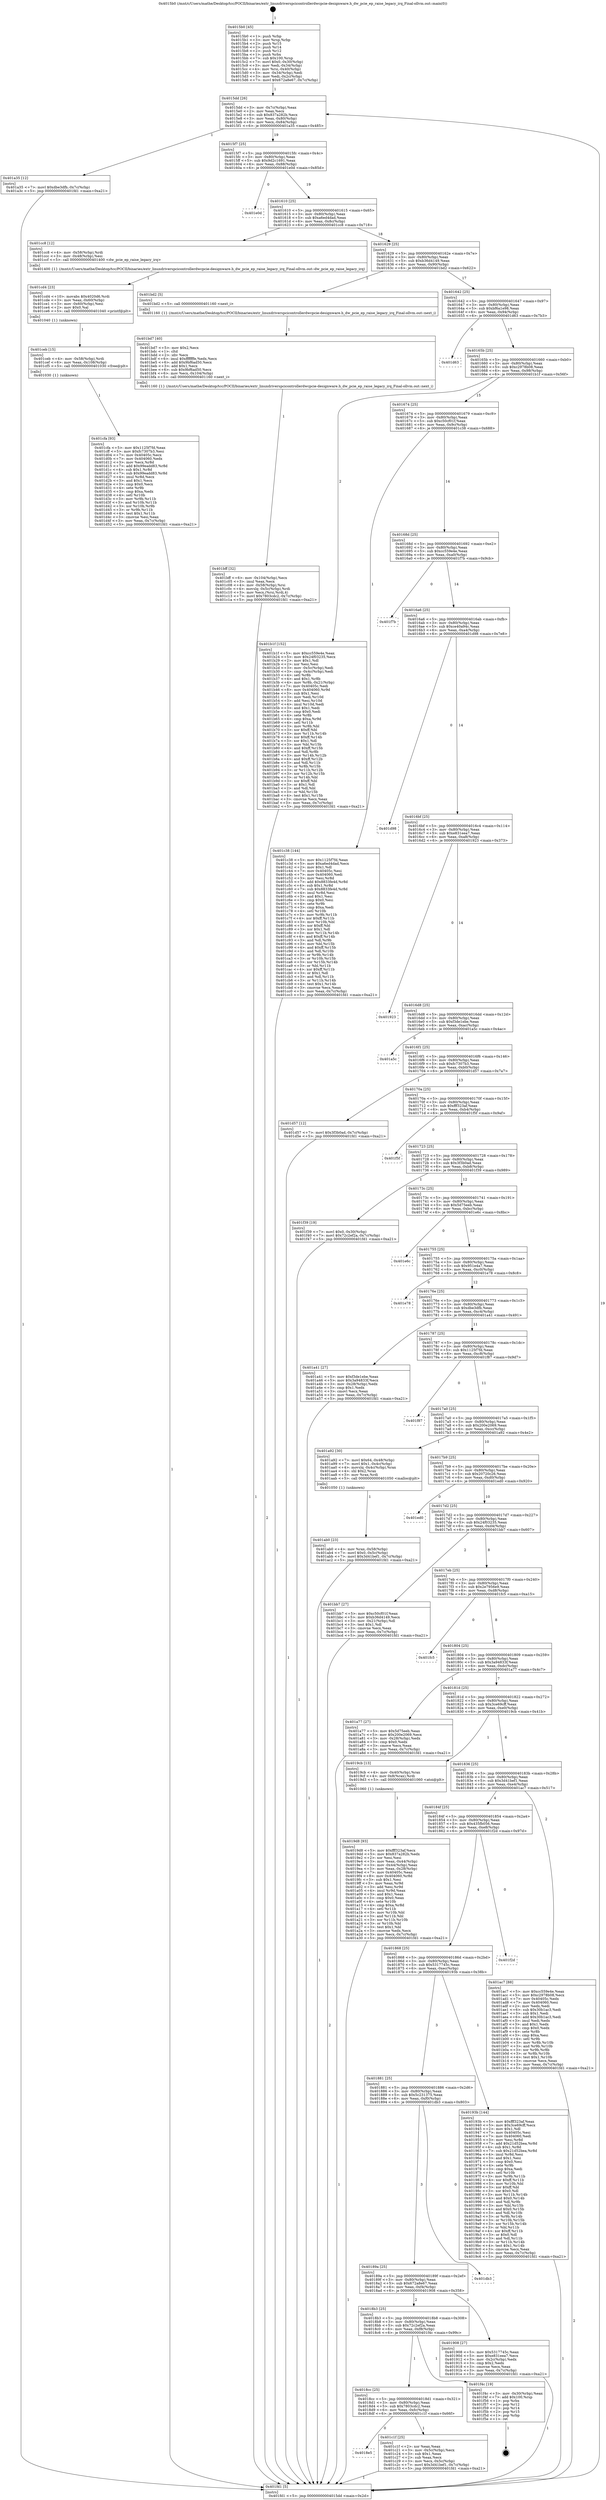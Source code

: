 digraph "0x4015b0" {
  label = "0x4015b0 (/mnt/c/Users/mathe/Desktop/tcc/POCII/binaries/extr_linuxdriverspcicontrollerdwcpcie-designware.h_dw_pcie_ep_raise_legacy_irq_Final-ollvm.out::main(0))"
  labelloc = "t"
  node[shape=record]

  Entry [label="",width=0.3,height=0.3,shape=circle,fillcolor=black,style=filled]
  "0x4015dd" [label="{
     0x4015dd [26]\l
     | [instrs]\l
     &nbsp;&nbsp;0x4015dd \<+3\>: mov -0x7c(%rbp),%eax\l
     &nbsp;&nbsp;0x4015e0 \<+2\>: mov %eax,%ecx\l
     &nbsp;&nbsp;0x4015e2 \<+6\>: sub $0x837a282b,%ecx\l
     &nbsp;&nbsp;0x4015e8 \<+3\>: mov %eax,-0x80(%rbp)\l
     &nbsp;&nbsp;0x4015eb \<+6\>: mov %ecx,-0x84(%rbp)\l
     &nbsp;&nbsp;0x4015f1 \<+6\>: je 0000000000401a35 \<main+0x485\>\l
  }"]
  "0x401a35" [label="{
     0x401a35 [12]\l
     | [instrs]\l
     &nbsp;&nbsp;0x401a35 \<+7\>: movl $0xdbe3dfb,-0x7c(%rbp)\l
     &nbsp;&nbsp;0x401a3c \<+5\>: jmp 0000000000401fd1 \<main+0xa21\>\l
  }"]
  "0x4015f7" [label="{
     0x4015f7 [25]\l
     | [instrs]\l
     &nbsp;&nbsp;0x4015f7 \<+5\>: jmp 00000000004015fc \<main+0x4c\>\l
     &nbsp;&nbsp;0x4015fc \<+3\>: mov -0x80(%rbp),%eax\l
     &nbsp;&nbsp;0x4015ff \<+5\>: sub $0x9d2c1691,%eax\l
     &nbsp;&nbsp;0x401604 \<+6\>: mov %eax,-0x88(%rbp)\l
     &nbsp;&nbsp;0x40160a \<+6\>: je 0000000000401e0d \<main+0x85d\>\l
  }"]
  Exit [label="",width=0.3,height=0.3,shape=circle,fillcolor=black,style=filled,peripheries=2]
  "0x401e0d" [label="{
     0x401e0d\l
  }", style=dashed]
  "0x401610" [label="{
     0x401610 [25]\l
     | [instrs]\l
     &nbsp;&nbsp;0x401610 \<+5\>: jmp 0000000000401615 \<main+0x65\>\l
     &nbsp;&nbsp;0x401615 \<+3\>: mov -0x80(%rbp),%eax\l
     &nbsp;&nbsp;0x401618 \<+5\>: sub $0xa6ed4dad,%eax\l
     &nbsp;&nbsp;0x40161d \<+6\>: mov %eax,-0x8c(%rbp)\l
     &nbsp;&nbsp;0x401623 \<+6\>: je 0000000000401cc8 \<main+0x718\>\l
  }"]
  "0x401cfa" [label="{
     0x401cfa [93]\l
     | [instrs]\l
     &nbsp;&nbsp;0x401cfa \<+5\>: mov $0x1125f7fd,%eax\l
     &nbsp;&nbsp;0x401cff \<+5\>: mov $0xfc7307b3,%esi\l
     &nbsp;&nbsp;0x401d04 \<+7\>: mov 0x40405c,%ecx\l
     &nbsp;&nbsp;0x401d0b \<+7\>: mov 0x404060,%edx\l
     &nbsp;&nbsp;0x401d12 \<+3\>: mov %ecx,%r8d\l
     &nbsp;&nbsp;0x401d15 \<+7\>: add $0x99eadd83,%r8d\l
     &nbsp;&nbsp;0x401d1c \<+4\>: sub $0x1,%r8d\l
     &nbsp;&nbsp;0x401d20 \<+7\>: sub $0x99eadd83,%r8d\l
     &nbsp;&nbsp;0x401d27 \<+4\>: imul %r8d,%ecx\l
     &nbsp;&nbsp;0x401d2b \<+3\>: and $0x1,%ecx\l
     &nbsp;&nbsp;0x401d2e \<+3\>: cmp $0x0,%ecx\l
     &nbsp;&nbsp;0x401d31 \<+4\>: sete %r9b\l
     &nbsp;&nbsp;0x401d35 \<+3\>: cmp $0xa,%edx\l
     &nbsp;&nbsp;0x401d38 \<+4\>: setl %r10b\l
     &nbsp;&nbsp;0x401d3c \<+3\>: mov %r9b,%r11b\l
     &nbsp;&nbsp;0x401d3f \<+3\>: and %r10b,%r11b\l
     &nbsp;&nbsp;0x401d42 \<+3\>: xor %r10b,%r9b\l
     &nbsp;&nbsp;0x401d45 \<+3\>: or %r9b,%r11b\l
     &nbsp;&nbsp;0x401d48 \<+4\>: test $0x1,%r11b\l
     &nbsp;&nbsp;0x401d4c \<+3\>: cmovne %esi,%eax\l
     &nbsp;&nbsp;0x401d4f \<+3\>: mov %eax,-0x7c(%rbp)\l
     &nbsp;&nbsp;0x401d52 \<+5\>: jmp 0000000000401fd1 \<main+0xa21\>\l
  }"]
  "0x401cc8" [label="{
     0x401cc8 [12]\l
     | [instrs]\l
     &nbsp;&nbsp;0x401cc8 \<+4\>: mov -0x58(%rbp),%rdi\l
     &nbsp;&nbsp;0x401ccc \<+3\>: mov -0x48(%rbp),%esi\l
     &nbsp;&nbsp;0x401ccf \<+5\>: call 0000000000401400 \<dw_pcie_ep_raise_legacy_irq\>\l
     | [calls]\l
     &nbsp;&nbsp;0x401400 \{1\} (/mnt/c/Users/mathe/Desktop/tcc/POCII/binaries/extr_linuxdriverspcicontrollerdwcpcie-designware.h_dw_pcie_ep_raise_legacy_irq_Final-ollvm.out::dw_pcie_ep_raise_legacy_irq)\l
  }"]
  "0x401629" [label="{
     0x401629 [25]\l
     | [instrs]\l
     &nbsp;&nbsp;0x401629 \<+5\>: jmp 000000000040162e \<main+0x7e\>\l
     &nbsp;&nbsp;0x40162e \<+3\>: mov -0x80(%rbp),%eax\l
     &nbsp;&nbsp;0x401631 \<+5\>: sub $0xb36d4149,%eax\l
     &nbsp;&nbsp;0x401636 \<+6\>: mov %eax,-0x90(%rbp)\l
     &nbsp;&nbsp;0x40163c \<+6\>: je 0000000000401bd2 \<main+0x622\>\l
  }"]
  "0x401ceb" [label="{
     0x401ceb [15]\l
     | [instrs]\l
     &nbsp;&nbsp;0x401ceb \<+4\>: mov -0x58(%rbp),%rdi\l
     &nbsp;&nbsp;0x401cef \<+6\>: mov %eax,-0x108(%rbp)\l
     &nbsp;&nbsp;0x401cf5 \<+5\>: call 0000000000401030 \<free@plt\>\l
     | [calls]\l
     &nbsp;&nbsp;0x401030 \{1\} (unknown)\l
  }"]
  "0x401bd2" [label="{
     0x401bd2 [5]\l
     | [instrs]\l
     &nbsp;&nbsp;0x401bd2 \<+5\>: call 0000000000401160 \<next_i\>\l
     | [calls]\l
     &nbsp;&nbsp;0x401160 \{1\} (/mnt/c/Users/mathe/Desktop/tcc/POCII/binaries/extr_linuxdriverspcicontrollerdwcpcie-designware.h_dw_pcie_ep_raise_legacy_irq_Final-ollvm.out::next_i)\l
  }"]
  "0x401642" [label="{
     0x401642 [25]\l
     | [instrs]\l
     &nbsp;&nbsp;0x401642 \<+5\>: jmp 0000000000401647 \<main+0x97\>\l
     &nbsp;&nbsp;0x401647 \<+3\>: mov -0x80(%rbp),%eax\l
     &nbsp;&nbsp;0x40164a \<+5\>: sub $0xbf6a1e98,%eax\l
     &nbsp;&nbsp;0x40164f \<+6\>: mov %eax,-0x94(%rbp)\l
     &nbsp;&nbsp;0x401655 \<+6\>: je 0000000000401d63 \<main+0x7b3\>\l
  }"]
  "0x401cd4" [label="{
     0x401cd4 [23]\l
     | [instrs]\l
     &nbsp;&nbsp;0x401cd4 \<+10\>: movabs $0x4020d6,%rdi\l
     &nbsp;&nbsp;0x401cde \<+3\>: mov %eax,-0x60(%rbp)\l
     &nbsp;&nbsp;0x401ce1 \<+3\>: mov -0x60(%rbp),%esi\l
     &nbsp;&nbsp;0x401ce4 \<+2\>: mov $0x0,%al\l
     &nbsp;&nbsp;0x401ce6 \<+5\>: call 0000000000401040 \<printf@plt\>\l
     | [calls]\l
     &nbsp;&nbsp;0x401040 \{1\} (unknown)\l
  }"]
  "0x401d63" [label="{
     0x401d63\l
  }", style=dashed]
  "0x40165b" [label="{
     0x40165b [25]\l
     | [instrs]\l
     &nbsp;&nbsp;0x40165b \<+5\>: jmp 0000000000401660 \<main+0xb0\>\l
     &nbsp;&nbsp;0x401660 \<+3\>: mov -0x80(%rbp),%eax\l
     &nbsp;&nbsp;0x401663 \<+5\>: sub $0xc2978b08,%eax\l
     &nbsp;&nbsp;0x401668 \<+6\>: mov %eax,-0x98(%rbp)\l
     &nbsp;&nbsp;0x40166e \<+6\>: je 0000000000401b1f \<main+0x56f\>\l
  }"]
  "0x4018e5" [label="{
     0x4018e5\l
  }", style=dashed]
  "0x401b1f" [label="{
     0x401b1f [152]\l
     | [instrs]\l
     &nbsp;&nbsp;0x401b1f \<+5\>: mov $0xcc559e4e,%eax\l
     &nbsp;&nbsp;0x401b24 \<+5\>: mov $0x24f03235,%ecx\l
     &nbsp;&nbsp;0x401b29 \<+2\>: mov $0x1,%dl\l
     &nbsp;&nbsp;0x401b2b \<+2\>: xor %esi,%esi\l
     &nbsp;&nbsp;0x401b2d \<+3\>: mov -0x5c(%rbp),%edi\l
     &nbsp;&nbsp;0x401b30 \<+3\>: cmp -0x4c(%rbp),%edi\l
     &nbsp;&nbsp;0x401b33 \<+4\>: setl %r8b\l
     &nbsp;&nbsp;0x401b37 \<+4\>: and $0x1,%r8b\l
     &nbsp;&nbsp;0x401b3b \<+4\>: mov %r8b,-0x21(%rbp)\l
     &nbsp;&nbsp;0x401b3f \<+7\>: mov 0x40405c,%edi\l
     &nbsp;&nbsp;0x401b46 \<+8\>: mov 0x404060,%r9d\l
     &nbsp;&nbsp;0x401b4e \<+3\>: sub $0x1,%esi\l
     &nbsp;&nbsp;0x401b51 \<+3\>: mov %edi,%r10d\l
     &nbsp;&nbsp;0x401b54 \<+3\>: add %esi,%r10d\l
     &nbsp;&nbsp;0x401b57 \<+4\>: imul %r10d,%edi\l
     &nbsp;&nbsp;0x401b5b \<+3\>: and $0x1,%edi\l
     &nbsp;&nbsp;0x401b5e \<+3\>: cmp $0x0,%edi\l
     &nbsp;&nbsp;0x401b61 \<+4\>: sete %r8b\l
     &nbsp;&nbsp;0x401b65 \<+4\>: cmp $0xa,%r9d\l
     &nbsp;&nbsp;0x401b69 \<+4\>: setl %r11b\l
     &nbsp;&nbsp;0x401b6d \<+3\>: mov %r8b,%bl\l
     &nbsp;&nbsp;0x401b70 \<+3\>: xor $0xff,%bl\l
     &nbsp;&nbsp;0x401b73 \<+3\>: mov %r11b,%r14b\l
     &nbsp;&nbsp;0x401b76 \<+4\>: xor $0xff,%r14b\l
     &nbsp;&nbsp;0x401b7a \<+3\>: xor $0x1,%dl\l
     &nbsp;&nbsp;0x401b7d \<+3\>: mov %bl,%r15b\l
     &nbsp;&nbsp;0x401b80 \<+4\>: and $0xff,%r15b\l
     &nbsp;&nbsp;0x401b84 \<+3\>: and %dl,%r8b\l
     &nbsp;&nbsp;0x401b87 \<+3\>: mov %r14b,%r12b\l
     &nbsp;&nbsp;0x401b8a \<+4\>: and $0xff,%r12b\l
     &nbsp;&nbsp;0x401b8e \<+3\>: and %dl,%r11b\l
     &nbsp;&nbsp;0x401b91 \<+3\>: or %r8b,%r15b\l
     &nbsp;&nbsp;0x401b94 \<+3\>: or %r11b,%r12b\l
     &nbsp;&nbsp;0x401b97 \<+3\>: xor %r12b,%r15b\l
     &nbsp;&nbsp;0x401b9a \<+3\>: or %r14b,%bl\l
     &nbsp;&nbsp;0x401b9d \<+3\>: xor $0xff,%bl\l
     &nbsp;&nbsp;0x401ba0 \<+3\>: or $0x1,%dl\l
     &nbsp;&nbsp;0x401ba3 \<+2\>: and %dl,%bl\l
     &nbsp;&nbsp;0x401ba5 \<+3\>: or %bl,%r15b\l
     &nbsp;&nbsp;0x401ba8 \<+4\>: test $0x1,%r15b\l
     &nbsp;&nbsp;0x401bac \<+3\>: cmovne %ecx,%eax\l
     &nbsp;&nbsp;0x401baf \<+3\>: mov %eax,-0x7c(%rbp)\l
     &nbsp;&nbsp;0x401bb2 \<+5\>: jmp 0000000000401fd1 \<main+0xa21\>\l
  }"]
  "0x401674" [label="{
     0x401674 [25]\l
     | [instrs]\l
     &nbsp;&nbsp;0x401674 \<+5\>: jmp 0000000000401679 \<main+0xc9\>\l
     &nbsp;&nbsp;0x401679 \<+3\>: mov -0x80(%rbp),%eax\l
     &nbsp;&nbsp;0x40167c \<+5\>: sub $0xc50cf01f,%eax\l
     &nbsp;&nbsp;0x401681 \<+6\>: mov %eax,-0x9c(%rbp)\l
     &nbsp;&nbsp;0x401687 \<+6\>: je 0000000000401c38 \<main+0x688\>\l
  }"]
  "0x401c1f" [label="{
     0x401c1f [25]\l
     | [instrs]\l
     &nbsp;&nbsp;0x401c1f \<+2\>: xor %eax,%eax\l
     &nbsp;&nbsp;0x401c21 \<+3\>: mov -0x5c(%rbp),%ecx\l
     &nbsp;&nbsp;0x401c24 \<+3\>: sub $0x1,%eax\l
     &nbsp;&nbsp;0x401c27 \<+2\>: sub %eax,%ecx\l
     &nbsp;&nbsp;0x401c29 \<+3\>: mov %ecx,-0x5c(%rbp)\l
     &nbsp;&nbsp;0x401c2c \<+7\>: movl $0x3d41bef1,-0x7c(%rbp)\l
     &nbsp;&nbsp;0x401c33 \<+5\>: jmp 0000000000401fd1 \<main+0xa21\>\l
  }"]
  "0x401c38" [label="{
     0x401c38 [144]\l
     | [instrs]\l
     &nbsp;&nbsp;0x401c38 \<+5\>: mov $0x1125f7fd,%eax\l
     &nbsp;&nbsp;0x401c3d \<+5\>: mov $0xa6ed4dad,%ecx\l
     &nbsp;&nbsp;0x401c42 \<+2\>: mov $0x1,%dl\l
     &nbsp;&nbsp;0x401c44 \<+7\>: mov 0x40405c,%esi\l
     &nbsp;&nbsp;0x401c4b \<+7\>: mov 0x404060,%edi\l
     &nbsp;&nbsp;0x401c52 \<+3\>: mov %esi,%r8d\l
     &nbsp;&nbsp;0x401c55 \<+7\>: add $0x8833fe4d,%r8d\l
     &nbsp;&nbsp;0x401c5c \<+4\>: sub $0x1,%r8d\l
     &nbsp;&nbsp;0x401c60 \<+7\>: sub $0x8833fe4d,%r8d\l
     &nbsp;&nbsp;0x401c67 \<+4\>: imul %r8d,%esi\l
     &nbsp;&nbsp;0x401c6b \<+3\>: and $0x1,%esi\l
     &nbsp;&nbsp;0x401c6e \<+3\>: cmp $0x0,%esi\l
     &nbsp;&nbsp;0x401c71 \<+4\>: sete %r9b\l
     &nbsp;&nbsp;0x401c75 \<+3\>: cmp $0xa,%edi\l
     &nbsp;&nbsp;0x401c78 \<+4\>: setl %r10b\l
     &nbsp;&nbsp;0x401c7c \<+3\>: mov %r9b,%r11b\l
     &nbsp;&nbsp;0x401c7f \<+4\>: xor $0xff,%r11b\l
     &nbsp;&nbsp;0x401c83 \<+3\>: mov %r10b,%bl\l
     &nbsp;&nbsp;0x401c86 \<+3\>: xor $0xff,%bl\l
     &nbsp;&nbsp;0x401c89 \<+3\>: xor $0x1,%dl\l
     &nbsp;&nbsp;0x401c8c \<+3\>: mov %r11b,%r14b\l
     &nbsp;&nbsp;0x401c8f \<+4\>: and $0xff,%r14b\l
     &nbsp;&nbsp;0x401c93 \<+3\>: and %dl,%r9b\l
     &nbsp;&nbsp;0x401c96 \<+3\>: mov %bl,%r15b\l
     &nbsp;&nbsp;0x401c99 \<+4\>: and $0xff,%r15b\l
     &nbsp;&nbsp;0x401c9d \<+3\>: and %dl,%r10b\l
     &nbsp;&nbsp;0x401ca0 \<+3\>: or %r9b,%r14b\l
     &nbsp;&nbsp;0x401ca3 \<+3\>: or %r10b,%r15b\l
     &nbsp;&nbsp;0x401ca6 \<+3\>: xor %r15b,%r14b\l
     &nbsp;&nbsp;0x401ca9 \<+3\>: or %bl,%r11b\l
     &nbsp;&nbsp;0x401cac \<+4\>: xor $0xff,%r11b\l
     &nbsp;&nbsp;0x401cb0 \<+3\>: or $0x1,%dl\l
     &nbsp;&nbsp;0x401cb3 \<+3\>: and %dl,%r11b\l
     &nbsp;&nbsp;0x401cb6 \<+3\>: or %r11b,%r14b\l
     &nbsp;&nbsp;0x401cb9 \<+4\>: test $0x1,%r14b\l
     &nbsp;&nbsp;0x401cbd \<+3\>: cmovne %ecx,%eax\l
     &nbsp;&nbsp;0x401cc0 \<+3\>: mov %eax,-0x7c(%rbp)\l
     &nbsp;&nbsp;0x401cc3 \<+5\>: jmp 0000000000401fd1 \<main+0xa21\>\l
  }"]
  "0x40168d" [label="{
     0x40168d [25]\l
     | [instrs]\l
     &nbsp;&nbsp;0x40168d \<+5\>: jmp 0000000000401692 \<main+0xe2\>\l
     &nbsp;&nbsp;0x401692 \<+3\>: mov -0x80(%rbp),%eax\l
     &nbsp;&nbsp;0x401695 \<+5\>: sub $0xcc559e4e,%eax\l
     &nbsp;&nbsp;0x40169a \<+6\>: mov %eax,-0xa0(%rbp)\l
     &nbsp;&nbsp;0x4016a0 \<+6\>: je 0000000000401f7b \<main+0x9cb\>\l
  }"]
  "0x4018cc" [label="{
     0x4018cc [25]\l
     | [instrs]\l
     &nbsp;&nbsp;0x4018cc \<+5\>: jmp 00000000004018d1 \<main+0x321\>\l
     &nbsp;&nbsp;0x4018d1 \<+3\>: mov -0x80(%rbp),%eax\l
     &nbsp;&nbsp;0x4018d4 \<+5\>: sub $0x7803cdc2,%eax\l
     &nbsp;&nbsp;0x4018d9 \<+6\>: mov %eax,-0xfc(%rbp)\l
     &nbsp;&nbsp;0x4018df \<+6\>: je 0000000000401c1f \<main+0x66f\>\l
  }"]
  "0x401f7b" [label="{
     0x401f7b\l
  }", style=dashed]
  "0x4016a6" [label="{
     0x4016a6 [25]\l
     | [instrs]\l
     &nbsp;&nbsp;0x4016a6 \<+5\>: jmp 00000000004016ab \<main+0xfb\>\l
     &nbsp;&nbsp;0x4016ab \<+3\>: mov -0x80(%rbp),%eax\l
     &nbsp;&nbsp;0x4016ae \<+5\>: sub $0xce40a94c,%eax\l
     &nbsp;&nbsp;0x4016b3 \<+6\>: mov %eax,-0xa4(%rbp)\l
     &nbsp;&nbsp;0x4016b9 \<+6\>: je 0000000000401d98 \<main+0x7e8\>\l
  }"]
  "0x401f4c" [label="{
     0x401f4c [19]\l
     | [instrs]\l
     &nbsp;&nbsp;0x401f4c \<+3\>: mov -0x30(%rbp),%eax\l
     &nbsp;&nbsp;0x401f4f \<+7\>: add $0x100,%rsp\l
     &nbsp;&nbsp;0x401f56 \<+1\>: pop %rbx\l
     &nbsp;&nbsp;0x401f57 \<+2\>: pop %r12\l
     &nbsp;&nbsp;0x401f59 \<+2\>: pop %r14\l
     &nbsp;&nbsp;0x401f5b \<+2\>: pop %r15\l
     &nbsp;&nbsp;0x401f5d \<+1\>: pop %rbp\l
     &nbsp;&nbsp;0x401f5e \<+1\>: ret\l
  }"]
  "0x401d98" [label="{
     0x401d98\l
  }", style=dashed]
  "0x4016bf" [label="{
     0x4016bf [25]\l
     | [instrs]\l
     &nbsp;&nbsp;0x4016bf \<+5\>: jmp 00000000004016c4 \<main+0x114\>\l
     &nbsp;&nbsp;0x4016c4 \<+3\>: mov -0x80(%rbp),%eax\l
     &nbsp;&nbsp;0x4016c7 \<+5\>: sub $0xe831eea7,%eax\l
     &nbsp;&nbsp;0x4016cc \<+6\>: mov %eax,-0xa8(%rbp)\l
     &nbsp;&nbsp;0x4016d2 \<+6\>: je 0000000000401923 \<main+0x373\>\l
  }"]
  "0x401bff" [label="{
     0x401bff [32]\l
     | [instrs]\l
     &nbsp;&nbsp;0x401bff \<+6\>: mov -0x104(%rbp),%ecx\l
     &nbsp;&nbsp;0x401c05 \<+3\>: imul %eax,%ecx\l
     &nbsp;&nbsp;0x401c08 \<+4\>: mov -0x58(%rbp),%rsi\l
     &nbsp;&nbsp;0x401c0c \<+4\>: movslq -0x5c(%rbp),%rdi\l
     &nbsp;&nbsp;0x401c10 \<+3\>: mov %ecx,(%rsi,%rdi,4)\l
     &nbsp;&nbsp;0x401c13 \<+7\>: movl $0x7803cdc2,-0x7c(%rbp)\l
     &nbsp;&nbsp;0x401c1a \<+5\>: jmp 0000000000401fd1 \<main+0xa21\>\l
  }"]
  "0x401923" [label="{
     0x401923\l
  }", style=dashed]
  "0x4016d8" [label="{
     0x4016d8 [25]\l
     | [instrs]\l
     &nbsp;&nbsp;0x4016d8 \<+5\>: jmp 00000000004016dd \<main+0x12d\>\l
     &nbsp;&nbsp;0x4016dd \<+3\>: mov -0x80(%rbp),%eax\l
     &nbsp;&nbsp;0x4016e0 \<+5\>: sub $0xf3de1ebe,%eax\l
     &nbsp;&nbsp;0x4016e5 \<+6\>: mov %eax,-0xac(%rbp)\l
     &nbsp;&nbsp;0x4016eb \<+6\>: je 0000000000401a5c \<main+0x4ac\>\l
  }"]
  "0x401bd7" [label="{
     0x401bd7 [40]\l
     | [instrs]\l
     &nbsp;&nbsp;0x401bd7 \<+5\>: mov $0x2,%ecx\l
     &nbsp;&nbsp;0x401bdc \<+1\>: cltd\l
     &nbsp;&nbsp;0x401bdd \<+2\>: idiv %ecx\l
     &nbsp;&nbsp;0x401bdf \<+6\>: imul $0xfffffffe,%edx,%ecx\l
     &nbsp;&nbsp;0x401be5 \<+6\>: add $0x9bf6ad50,%ecx\l
     &nbsp;&nbsp;0x401beb \<+3\>: add $0x1,%ecx\l
     &nbsp;&nbsp;0x401bee \<+6\>: sub $0x9bf6ad50,%ecx\l
     &nbsp;&nbsp;0x401bf4 \<+6\>: mov %ecx,-0x104(%rbp)\l
     &nbsp;&nbsp;0x401bfa \<+5\>: call 0000000000401160 \<next_i\>\l
     | [calls]\l
     &nbsp;&nbsp;0x401160 \{1\} (/mnt/c/Users/mathe/Desktop/tcc/POCII/binaries/extr_linuxdriverspcicontrollerdwcpcie-designware.h_dw_pcie_ep_raise_legacy_irq_Final-ollvm.out::next_i)\l
  }"]
  "0x401a5c" [label="{
     0x401a5c\l
  }", style=dashed]
  "0x4016f1" [label="{
     0x4016f1 [25]\l
     | [instrs]\l
     &nbsp;&nbsp;0x4016f1 \<+5\>: jmp 00000000004016f6 \<main+0x146\>\l
     &nbsp;&nbsp;0x4016f6 \<+3\>: mov -0x80(%rbp),%eax\l
     &nbsp;&nbsp;0x4016f9 \<+5\>: sub $0xfc7307b3,%eax\l
     &nbsp;&nbsp;0x4016fe \<+6\>: mov %eax,-0xb0(%rbp)\l
     &nbsp;&nbsp;0x401704 \<+6\>: je 0000000000401d57 \<main+0x7a7\>\l
  }"]
  "0x401ab0" [label="{
     0x401ab0 [23]\l
     | [instrs]\l
     &nbsp;&nbsp;0x401ab0 \<+4\>: mov %rax,-0x58(%rbp)\l
     &nbsp;&nbsp;0x401ab4 \<+7\>: movl $0x0,-0x5c(%rbp)\l
     &nbsp;&nbsp;0x401abb \<+7\>: movl $0x3d41bef1,-0x7c(%rbp)\l
     &nbsp;&nbsp;0x401ac2 \<+5\>: jmp 0000000000401fd1 \<main+0xa21\>\l
  }"]
  "0x401d57" [label="{
     0x401d57 [12]\l
     | [instrs]\l
     &nbsp;&nbsp;0x401d57 \<+7\>: movl $0x3f3b0ad,-0x7c(%rbp)\l
     &nbsp;&nbsp;0x401d5e \<+5\>: jmp 0000000000401fd1 \<main+0xa21\>\l
  }"]
  "0x40170a" [label="{
     0x40170a [25]\l
     | [instrs]\l
     &nbsp;&nbsp;0x40170a \<+5\>: jmp 000000000040170f \<main+0x15f\>\l
     &nbsp;&nbsp;0x40170f \<+3\>: mov -0x80(%rbp),%eax\l
     &nbsp;&nbsp;0x401712 \<+5\>: sub $0xfff323af,%eax\l
     &nbsp;&nbsp;0x401717 \<+6\>: mov %eax,-0xb4(%rbp)\l
     &nbsp;&nbsp;0x40171d \<+6\>: je 0000000000401f5f \<main+0x9af\>\l
  }"]
  "0x4019d8" [label="{
     0x4019d8 [93]\l
     | [instrs]\l
     &nbsp;&nbsp;0x4019d8 \<+5\>: mov $0xfff323af,%ecx\l
     &nbsp;&nbsp;0x4019dd \<+5\>: mov $0x837a282b,%edx\l
     &nbsp;&nbsp;0x4019e2 \<+2\>: xor %esi,%esi\l
     &nbsp;&nbsp;0x4019e4 \<+3\>: mov %eax,-0x44(%rbp)\l
     &nbsp;&nbsp;0x4019e7 \<+3\>: mov -0x44(%rbp),%eax\l
     &nbsp;&nbsp;0x4019ea \<+3\>: mov %eax,-0x28(%rbp)\l
     &nbsp;&nbsp;0x4019ed \<+7\>: mov 0x40405c,%eax\l
     &nbsp;&nbsp;0x4019f4 \<+8\>: mov 0x404060,%r8d\l
     &nbsp;&nbsp;0x4019fc \<+3\>: sub $0x1,%esi\l
     &nbsp;&nbsp;0x4019ff \<+3\>: mov %eax,%r9d\l
     &nbsp;&nbsp;0x401a02 \<+3\>: add %esi,%r9d\l
     &nbsp;&nbsp;0x401a05 \<+4\>: imul %r9d,%eax\l
     &nbsp;&nbsp;0x401a09 \<+3\>: and $0x1,%eax\l
     &nbsp;&nbsp;0x401a0c \<+3\>: cmp $0x0,%eax\l
     &nbsp;&nbsp;0x401a0f \<+4\>: sete %r10b\l
     &nbsp;&nbsp;0x401a13 \<+4\>: cmp $0xa,%r8d\l
     &nbsp;&nbsp;0x401a17 \<+4\>: setl %r11b\l
     &nbsp;&nbsp;0x401a1b \<+3\>: mov %r10b,%bl\l
     &nbsp;&nbsp;0x401a1e \<+3\>: and %r11b,%bl\l
     &nbsp;&nbsp;0x401a21 \<+3\>: xor %r11b,%r10b\l
     &nbsp;&nbsp;0x401a24 \<+3\>: or %r10b,%bl\l
     &nbsp;&nbsp;0x401a27 \<+3\>: test $0x1,%bl\l
     &nbsp;&nbsp;0x401a2a \<+3\>: cmovne %edx,%ecx\l
     &nbsp;&nbsp;0x401a2d \<+3\>: mov %ecx,-0x7c(%rbp)\l
     &nbsp;&nbsp;0x401a30 \<+5\>: jmp 0000000000401fd1 \<main+0xa21\>\l
  }"]
  "0x401f5f" [label="{
     0x401f5f\l
  }", style=dashed]
  "0x401723" [label="{
     0x401723 [25]\l
     | [instrs]\l
     &nbsp;&nbsp;0x401723 \<+5\>: jmp 0000000000401728 \<main+0x178\>\l
     &nbsp;&nbsp;0x401728 \<+3\>: mov -0x80(%rbp),%eax\l
     &nbsp;&nbsp;0x40172b \<+5\>: sub $0x3f3b0ad,%eax\l
     &nbsp;&nbsp;0x401730 \<+6\>: mov %eax,-0xb8(%rbp)\l
     &nbsp;&nbsp;0x401736 \<+6\>: je 0000000000401f39 \<main+0x989\>\l
  }"]
  "0x4015b0" [label="{
     0x4015b0 [45]\l
     | [instrs]\l
     &nbsp;&nbsp;0x4015b0 \<+1\>: push %rbp\l
     &nbsp;&nbsp;0x4015b1 \<+3\>: mov %rsp,%rbp\l
     &nbsp;&nbsp;0x4015b4 \<+2\>: push %r15\l
     &nbsp;&nbsp;0x4015b6 \<+2\>: push %r14\l
     &nbsp;&nbsp;0x4015b8 \<+2\>: push %r12\l
     &nbsp;&nbsp;0x4015ba \<+1\>: push %rbx\l
     &nbsp;&nbsp;0x4015bb \<+7\>: sub $0x100,%rsp\l
     &nbsp;&nbsp;0x4015c2 \<+7\>: movl $0x0,-0x30(%rbp)\l
     &nbsp;&nbsp;0x4015c9 \<+3\>: mov %edi,-0x34(%rbp)\l
     &nbsp;&nbsp;0x4015cc \<+4\>: mov %rsi,-0x40(%rbp)\l
     &nbsp;&nbsp;0x4015d0 \<+3\>: mov -0x34(%rbp),%edi\l
     &nbsp;&nbsp;0x4015d3 \<+3\>: mov %edi,-0x2c(%rbp)\l
     &nbsp;&nbsp;0x4015d6 \<+7\>: movl $0x672a8e67,-0x7c(%rbp)\l
  }"]
  "0x401f39" [label="{
     0x401f39 [19]\l
     | [instrs]\l
     &nbsp;&nbsp;0x401f39 \<+7\>: movl $0x0,-0x30(%rbp)\l
     &nbsp;&nbsp;0x401f40 \<+7\>: movl $0x72c2ef2a,-0x7c(%rbp)\l
     &nbsp;&nbsp;0x401f47 \<+5\>: jmp 0000000000401fd1 \<main+0xa21\>\l
  }"]
  "0x40173c" [label="{
     0x40173c [25]\l
     | [instrs]\l
     &nbsp;&nbsp;0x40173c \<+5\>: jmp 0000000000401741 \<main+0x191\>\l
     &nbsp;&nbsp;0x401741 \<+3\>: mov -0x80(%rbp),%eax\l
     &nbsp;&nbsp;0x401744 \<+5\>: sub $0x5d75eeb,%eax\l
     &nbsp;&nbsp;0x401749 \<+6\>: mov %eax,-0xbc(%rbp)\l
     &nbsp;&nbsp;0x40174f \<+6\>: je 0000000000401e6c \<main+0x8bc\>\l
  }"]
  "0x401fd1" [label="{
     0x401fd1 [5]\l
     | [instrs]\l
     &nbsp;&nbsp;0x401fd1 \<+5\>: jmp 00000000004015dd \<main+0x2d\>\l
  }"]
  "0x401e6c" [label="{
     0x401e6c\l
  }", style=dashed]
  "0x401755" [label="{
     0x401755 [25]\l
     | [instrs]\l
     &nbsp;&nbsp;0x401755 \<+5\>: jmp 000000000040175a \<main+0x1aa\>\l
     &nbsp;&nbsp;0x40175a \<+3\>: mov -0x80(%rbp),%eax\l
     &nbsp;&nbsp;0x40175d \<+5\>: sub $0x951e4a7,%eax\l
     &nbsp;&nbsp;0x401762 \<+6\>: mov %eax,-0xc0(%rbp)\l
     &nbsp;&nbsp;0x401768 \<+6\>: je 0000000000401e78 \<main+0x8c8\>\l
  }"]
  "0x4018b3" [label="{
     0x4018b3 [25]\l
     | [instrs]\l
     &nbsp;&nbsp;0x4018b3 \<+5\>: jmp 00000000004018b8 \<main+0x308\>\l
     &nbsp;&nbsp;0x4018b8 \<+3\>: mov -0x80(%rbp),%eax\l
     &nbsp;&nbsp;0x4018bb \<+5\>: sub $0x72c2ef2a,%eax\l
     &nbsp;&nbsp;0x4018c0 \<+6\>: mov %eax,-0xf8(%rbp)\l
     &nbsp;&nbsp;0x4018c6 \<+6\>: je 0000000000401f4c \<main+0x99c\>\l
  }"]
  "0x401e78" [label="{
     0x401e78\l
  }", style=dashed]
  "0x40176e" [label="{
     0x40176e [25]\l
     | [instrs]\l
     &nbsp;&nbsp;0x40176e \<+5\>: jmp 0000000000401773 \<main+0x1c3\>\l
     &nbsp;&nbsp;0x401773 \<+3\>: mov -0x80(%rbp),%eax\l
     &nbsp;&nbsp;0x401776 \<+5\>: sub $0xdbe3dfb,%eax\l
     &nbsp;&nbsp;0x40177b \<+6\>: mov %eax,-0xc4(%rbp)\l
     &nbsp;&nbsp;0x401781 \<+6\>: je 0000000000401a41 \<main+0x491\>\l
  }"]
  "0x401908" [label="{
     0x401908 [27]\l
     | [instrs]\l
     &nbsp;&nbsp;0x401908 \<+5\>: mov $0x5317745c,%eax\l
     &nbsp;&nbsp;0x40190d \<+5\>: mov $0xe831eea7,%ecx\l
     &nbsp;&nbsp;0x401912 \<+3\>: mov -0x2c(%rbp),%edx\l
     &nbsp;&nbsp;0x401915 \<+3\>: cmp $0x2,%edx\l
     &nbsp;&nbsp;0x401918 \<+3\>: cmovne %ecx,%eax\l
     &nbsp;&nbsp;0x40191b \<+3\>: mov %eax,-0x7c(%rbp)\l
     &nbsp;&nbsp;0x40191e \<+5\>: jmp 0000000000401fd1 \<main+0xa21\>\l
  }"]
  "0x401a41" [label="{
     0x401a41 [27]\l
     | [instrs]\l
     &nbsp;&nbsp;0x401a41 \<+5\>: mov $0xf3de1ebe,%eax\l
     &nbsp;&nbsp;0x401a46 \<+5\>: mov $0x3a94833f,%ecx\l
     &nbsp;&nbsp;0x401a4b \<+3\>: mov -0x28(%rbp),%edx\l
     &nbsp;&nbsp;0x401a4e \<+3\>: cmp $0x1,%edx\l
     &nbsp;&nbsp;0x401a51 \<+3\>: cmovl %ecx,%eax\l
     &nbsp;&nbsp;0x401a54 \<+3\>: mov %eax,-0x7c(%rbp)\l
     &nbsp;&nbsp;0x401a57 \<+5\>: jmp 0000000000401fd1 \<main+0xa21\>\l
  }"]
  "0x401787" [label="{
     0x401787 [25]\l
     | [instrs]\l
     &nbsp;&nbsp;0x401787 \<+5\>: jmp 000000000040178c \<main+0x1dc\>\l
     &nbsp;&nbsp;0x40178c \<+3\>: mov -0x80(%rbp),%eax\l
     &nbsp;&nbsp;0x40178f \<+5\>: sub $0x1125f7fd,%eax\l
     &nbsp;&nbsp;0x401794 \<+6\>: mov %eax,-0xc8(%rbp)\l
     &nbsp;&nbsp;0x40179a \<+6\>: je 0000000000401f87 \<main+0x9d7\>\l
  }"]
  "0x40189a" [label="{
     0x40189a [25]\l
     | [instrs]\l
     &nbsp;&nbsp;0x40189a \<+5\>: jmp 000000000040189f \<main+0x2ef\>\l
     &nbsp;&nbsp;0x40189f \<+3\>: mov -0x80(%rbp),%eax\l
     &nbsp;&nbsp;0x4018a2 \<+5\>: sub $0x672a8e67,%eax\l
     &nbsp;&nbsp;0x4018a7 \<+6\>: mov %eax,-0xf4(%rbp)\l
     &nbsp;&nbsp;0x4018ad \<+6\>: je 0000000000401908 \<main+0x358\>\l
  }"]
  "0x401f87" [label="{
     0x401f87\l
  }", style=dashed]
  "0x4017a0" [label="{
     0x4017a0 [25]\l
     | [instrs]\l
     &nbsp;&nbsp;0x4017a0 \<+5\>: jmp 00000000004017a5 \<main+0x1f5\>\l
     &nbsp;&nbsp;0x4017a5 \<+3\>: mov -0x80(%rbp),%eax\l
     &nbsp;&nbsp;0x4017a8 \<+5\>: sub $0x200e2069,%eax\l
     &nbsp;&nbsp;0x4017ad \<+6\>: mov %eax,-0xcc(%rbp)\l
     &nbsp;&nbsp;0x4017b3 \<+6\>: je 0000000000401a92 \<main+0x4e2\>\l
  }"]
  "0x401db3" [label="{
     0x401db3\l
  }", style=dashed]
  "0x401a92" [label="{
     0x401a92 [30]\l
     | [instrs]\l
     &nbsp;&nbsp;0x401a92 \<+7\>: movl $0x64,-0x48(%rbp)\l
     &nbsp;&nbsp;0x401a99 \<+7\>: movl $0x1,-0x4c(%rbp)\l
     &nbsp;&nbsp;0x401aa0 \<+4\>: movslq -0x4c(%rbp),%rax\l
     &nbsp;&nbsp;0x401aa4 \<+4\>: shl $0x2,%rax\l
     &nbsp;&nbsp;0x401aa8 \<+3\>: mov %rax,%rdi\l
     &nbsp;&nbsp;0x401aab \<+5\>: call 0000000000401050 \<malloc@plt\>\l
     | [calls]\l
     &nbsp;&nbsp;0x401050 \{1\} (unknown)\l
  }"]
  "0x4017b9" [label="{
     0x4017b9 [25]\l
     | [instrs]\l
     &nbsp;&nbsp;0x4017b9 \<+5\>: jmp 00000000004017be \<main+0x20e\>\l
     &nbsp;&nbsp;0x4017be \<+3\>: mov -0x80(%rbp),%eax\l
     &nbsp;&nbsp;0x4017c1 \<+5\>: sub $0x20720c26,%eax\l
     &nbsp;&nbsp;0x4017c6 \<+6\>: mov %eax,-0xd0(%rbp)\l
     &nbsp;&nbsp;0x4017cc \<+6\>: je 0000000000401ed0 \<main+0x920\>\l
  }"]
  "0x401881" [label="{
     0x401881 [25]\l
     | [instrs]\l
     &nbsp;&nbsp;0x401881 \<+5\>: jmp 0000000000401886 \<main+0x2d6\>\l
     &nbsp;&nbsp;0x401886 \<+3\>: mov -0x80(%rbp),%eax\l
     &nbsp;&nbsp;0x401889 \<+5\>: sub $0x5c231375,%eax\l
     &nbsp;&nbsp;0x40188e \<+6\>: mov %eax,-0xf0(%rbp)\l
     &nbsp;&nbsp;0x401894 \<+6\>: je 0000000000401db3 \<main+0x803\>\l
  }"]
  "0x401ed0" [label="{
     0x401ed0\l
  }", style=dashed]
  "0x4017d2" [label="{
     0x4017d2 [25]\l
     | [instrs]\l
     &nbsp;&nbsp;0x4017d2 \<+5\>: jmp 00000000004017d7 \<main+0x227\>\l
     &nbsp;&nbsp;0x4017d7 \<+3\>: mov -0x80(%rbp),%eax\l
     &nbsp;&nbsp;0x4017da \<+5\>: sub $0x24f03235,%eax\l
     &nbsp;&nbsp;0x4017df \<+6\>: mov %eax,-0xd4(%rbp)\l
     &nbsp;&nbsp;0x4017e5 \<+6\>: je 0000000000401bb7 \<main+0x607\>\l
  }"]
  "0x40193b" [label="{
     0x40193b [144]\l
     | [instrs]\l
     &nbsp;&nbsp;0x40193b \<+5\>: mov $0xfff323af,%eax\l
     &nbsp;&nbsp;0x401940 \<+5\>: mov $0x3ce69cff,%ecx\l
     &nbsp;&nbsp;0x401945 \<+2\>: mov $0x1,%dl\l
     &nbsp;&nbsp;0x401947 \<+7\>: mov 0x40405c,%esi\l
     &nbsp;&nbsp;0x40194e \<+7\>: mov 0x404060,%edi\l
     &nbsp;&nbsp;0x401955 \<+3\>: mov %esi,%r8d\l
     &nbsp;&nbsp;0x401958 \<+7\>: add $0x21d52bea,%r8d\l
     &nbsp;&nbsp;0x40195f \<+4\>: sub $0x1,%r8d\l
     &nbsp;&nbsp;0x401963 \<+7\>: sub $0x21d52bea,%r8d\l
     &nbsp;&nbsp;0x40196a \<+4\>: imul %r8d,%esi\l
     &nbsp;&nbsp;0x40196e \<+3\>: and $0x1,%esi\l
     &nbsp;&nbsp;0x401971 \<+3\>: cmp $0x0,%esi\l
     &nbsp;&nbsp;0x401974 \<+4\>: sete %r9b\l
     &nbsp;&nbsp;0x401978 \<+3\>: cmp $0xa,%edi\l
     &nbsp;&nbsp;0x40197b \<+4\>: setl %r10b\l
     &nbsp;&nbsp;0x40197f \<+3\>: mov %r9b,%r11b\l
     &nbsp;&nbsp;0x401982 \<+4\>: xor $0xff,%r11b\l
     &nbsp;&nbsp;0x401986 \<+3\>: mov %r10b,%bl\l
     &nbsp;&nbsp;0x401989 \<+3\>: xor $0xff,%bl\l
     &nbsp;&nbsp;0x40198c \<+3\>: xor $0x0,%dl\l
     &nbsp;&nbsp;0x40198f \<+3\>: mov %r11b,%r14b\l
     &nbsp;&nbsp;0x401992 \<+4\>: and $0x0,%r14b\l
     &nbsp;&nbsp;0x401996 \<+3\>: and %dl,%r9b\l
     &nbsp;&nbsp;0x401999 \<+3\>: mov %bl,%r15b\l
     &nbsp;&nbsp;0x40199c \<+4\>: and $0x0,%r15b\l
     &nbsp;&nbsp;0x4019a0 \<+3\>: and %dl,%r10b\l
     &nbsp;&nbsp;0x4019a3 \<+3\>: or %r9b,%r14b\l
     &nbsp;&nbsp;0x4019a6 \<+3\>: or %r10b,%r15b\l
     &nbsp;&nbsp;0x4019a9 \<+3\>: xor %r15b,%r14b\l
     &nbsp;&nbsp;0x4019ac \<+3\>: or %bl,%r11b\l
     &nbsp;&nbsp;0x4019af \<+4\>: xor $0xff,%r11b\l
     &nbsp;&nbsp;0x4019b3 \<+3\>: or $0x0,%dl\l
     &nbsp;&nbsp;0x4019b6 \<+3\>: and %dl,%r11b\l
     &nbsp;&nbsp;0x4019b9 \<+3\>: or %r11b,%r14b\l
     &nbsp;&nbsp;0x4019bc \<+4\>: test $0x1,%r14b\l
     &nbsp;&nbsp;0x4019c0 \<+3\>: cmovne %ecx,%eax\l
     &nbsp;&nbsp;0x4019c3 \<+3\>: mov %eax,-0x7c(%rbp)\l
     &nbsp;&nbsp;0x4019c6 \<+5\>: jmp 0000000000401fd1 \<main+0xa21\>\l
  }"]
  "0x401bb7" [label="{
     0x401bb7 [27]\l
     | [instrs]\l
     &nbsp;&nbsp;0x401bb7 \<+5\>: mov $0xc50cf01f,%eax\l
     &nbsp;&nbsp;0x401bbc \<+5\>: mov $0xb36d4149,%ecx\l
     &nbsp;&nbsp;0x401bc1 \<+3\>: mov -0x21(%rbp),%dl\l
     &nbsp;&nbsp;0x401bc4 \<+3\>: test $0x1,%dl\l
     &nbsp;&nbsp;0x401bc7 \<+3\>: cmovne %ecx,%eax\l
     &nbsp;&nbsp;0x401bca \<+3\>: mov %eax,-0x7c(%rbp)\l
     &nbsp;&nbsp;0x401bcd \<+5\>: jmp 0000000000401fd1 \<main+0xa21\>\l
  }"]
  "0x4017eb" [label="{
     0x4017eb [25]\l
     | [instrs]\l
     &nbsp;&nbsp;0x4017eb \<+5\>: jmp 00000000004017f0 \<main+0x240\>\l
     &nbsp;&nbsp;0x4017f0 \<+3\>: mov -0x80(%rbp),%eax\l
     &nbsp;&nbsp;0x4017f3 \<+5\>: sub $0x2e7956e9,%eax\l
     &nbsp;&nbsp;0x4017f8 \<+6\>: mov %eax,-0xd8(%rbp)\l
     &nbsp;&nbsp;0x4017fe \<+6\>: je 0000000000401fc5 \<main+0xa15\>\l
  }"]
  "0x401868" [label="{
     0x401868 [25]\l
     | [instrs]\l
     &nbsp;&nbsp;0x401868 \<+5\>: jmp 000000000040186d \<main+0x2bd\>\l
     &nbsp;&nbsp;0x40186d \<+3\>: mov -0x80(%rbp),%eax\l
     &nbsp;&nbsp;0x401870 \<+5\>: sub $0x5317745c,%eax\l
     &nbsp;&nbsp;0x401875 \<+6\>: mov %eax,-0xec(%rbp)\l
     &nbsp;&nbsp;0x40187b \<+6\>: je 000000000040193b \<main+0x38b\>\l
  }"]
  "0x401fc5" [label="{
     0x401fc5\l
  }", style=dashed]
  "0x401804" [label="{
     0x401804 [25]\l
     | [instrs]\l
     &nbsp;&nbsp;0x401804 \<+5\>: jmp 0000000000401809 \<main+0x259\>\l
     &nbsp;&nbsp;0x401809 \<+3\>: mov -0x80(%rbp),%eax\l
     &nbsp;&nbsp;0x40180c \<+5\>: sub $0x3a94833f,%eax\l
     &nbsp;&nbsp;0x401811 \<+6\>: mov %eax,-0xdc(%rbp)\l
     &nbsp;&nbsp;0x401817 \<+6\>: je 0000000000401a77 \<main+0x4c7\>\l
  }"]
  "0x401f2d" [label="{
     0x401f2d\l
  }", style=dashed]
  "0x401a77" [label="{
     0x401a77 [27]\l
     | [instrs]\l
     &nbsp;&nbsp;0x401a77 \<+5\>: mov $0x5d75eeb,%eax\l
     &nbsp;&nbsp;0x401a7c \<+5\>: mov $0x200e2069,%ecx\l
     &nbsp;&nbsp;0x401a81 \<+3\>: mov -0x28(%rbp),%edx\l
     &nbsp;&nbsp;0x401a84 \<+3\>: cmp $0x0,%edx\l
     &nbsp;&nbsp;0x401a87 \<+3\>: cmove %ecx,%eax\l
     &nbsp;&nbsp;0x401a8a \<+3\>: mov %eax,-0x7c(%rbp)\l
     &nbsp;&nbsp;0x401a8d \<+5\>: jmp 0000000000401fd1 \<main+0xa21\>\l
  }"]
  "0x40181d" [label="{
     0x40181d [25]\l
     | [instrs]\l
     &nbsp;&nbsp;0x40181d \<+5\>: jmp 0000000000401822 \<main+0x272\>\l
     &nbsp;&nbsp;0x401822 \<+3\>: mov -0x80(%rbp),%eax\l
     &nbsp;&nbsp;0x401825 \<+5\>: sub $0x3ce69cff,%eax\l
     &nbsp;&nbsp;0x40182a \<+6\>: mov %eax,-0xe0(%rbp)\l
     &nbsp;&nbsp;0x401830 \<+6\>: je 00000000004019cb \<main+0x41b\>\l
  }"]
  "0x40184f" [label="{
     0x40184f [25]\l
     | [instrs]\l
     &nbsp;&nbsp;0x40184f \<+5\>: jmp 0000000000401854 \<main+0x2a4\>\l
     &nbsp;&nbsp;0x401854 \<+3\>: mov -0x80(%rbp),%eax\l
     &nbsp;&nbsp;0x401857 \<+5\>: sub $0x435fb056,%eax\l
     &nbsp;&nbsp;0x40185c \<+6\>: mov %eax,-0xe8(%rbp)\l
     &nbsp;&nbsp;0x401862 \<+6\>: je 0000000000401f2d \<main+0x97d\>\l
  }"]
  "0x4019cb" [label="{
     0x4019cb [13]\l
     | [instrs]\l
     &nbsp;&nbsp;0x4019cb \<+4\>: mov -0x40(%rbp),%rax\l
     &nbsp;&nbsp;0x4019cf \<+4\>: mov 0x8(%rax),%rdi\l
     &nbsp;&nbsp;0x4019d3 \<+5\>: call 0000000000401060 \<atoi@plt\>\l
     | [calls]\l
     &nbsp;&nbsp;0x401060 \{1\} (unknown)\l
  }"]
  "0x401836" [label="{
     0x401836 [25]\l
     | [instrs]\l
     &nbsp;&nbsp;0x401836 \<+5\>: jmp 000000000040183b \<main+0x28b\>\l
     &nbsp;&nbsp;0x40183b \<+3\>: mov -0x80(%rbp),%eax\l
     &nbsp;&nbsp;0x40183e \<+5\>: sub $0x3d41bef1,%eax\l
     &nbsp;&nbsp;0x401843 \<+6\>: mov %eax,-0xe4(%rbp)\l
     &nbsp;&nbsp;0x401849 \<+6\>: je 0000000000401ac7 \<main+0x517\>\l
  }"]
  "0x401ac7" [label="{
     0x401ac7 [88]\l
     | [instrs]\l
     &nbsp;&nbsp;0x401ac7 \<+5\>: mov $0xcc559e4e,%eax\l
     &nbsp;&nbsp;0x401acc \<+5\>: mov $0xc2978b08,%ecx\l
     &nbsp;&nbsp;0x401ad1 \<+7\>: mov 0x40405c,%edx\l
     &nbsp;&nbsp;0x401ad8 \<+7\>: mov 0x404060,%esi\l
     &nbsp;&nbsp;0x401adf \<+2\>: mov %edx,%edi\l
     &nbsp;&nbsp;0x401ae1 \<+6\>: sub $0x30b1ac3,%edi\l
     &nbsp;&nbsp;0x401ae7 \<+3\>: sub $0x1,%edi\l
     &nbsp;&nbsp;0x401aea \<+6\>: add $0x30b1ac3,%edi\l
     &nbsp;&nbsp;0x401af0 \<+3\>: imul %edi,%edx\l
     &nbsp;&nbsp;0x401af3 \<+3\>: and $0x1,%edx\l
     &nbsp;&nbsp;0x401af6 \<+3\>: cmp $0x0,%edx\l
     &nbsp;&nbsp;0x401af9 \<+4\>: sete %r8b\l
     &nbsp;&nbsp;0x401afd \<+3\>: cmp $0xa,%esi\l
     &nbsp;&nbsp;0x401b00 \<+4\>: setl %r9b\l
     &nbsp;&nbsp;0x401b04 \<+3\>: mov %r8b,%r10b\l
     &nbsp;&nbsp;0x401b07 \<+3\>: and %r9b,%r10b\l
     &nbsp;&nbsp;0x401b0a \<+3\>: xor %r9b,%r8b\l
     &nbsp;&nbsp;0x401b0d \<+3\>: or %r8b,%r10b\l
     &nbsp;&nbsp;0x401b10 \<+4\>: test $0x1,%r10b\l
     &nbsp;&nbsp;0x401b14 \<+3\>: cmovne %ecx,%eax\l
     &nbsp;&nbsp;0x401b17 \<+3\>: mov %eax,-0x7c(%rbp)\l
     &nbsp;&nbsp;0x401b1a \<+5\>: jmp 0000000000401fd1 \<main+0xa21\>\l
  }"]
  Entry -> "0x4015b0" [label=" 1"]
  "0x4015dd" -> "0x401a35" [label=" 1"]
  "0x4015dd" -> "0x4015f7" [label=" 19"]
  "0x401f4c" -> Exit [label=" 1"]
  "0x4015f7" -> "0x401e0d" [label=" 0"]
  "0x4015f7" -> "0x401610" [label=" 19"]
  "0x401f39" -> "0x401fd1" [label=" 1"]
  "0x401610" -> "0x401cc8" [label=" 1"]
  "0x401610" -> "0x401629" [label=" 18"]
  "0x401d57" -> "0x401fd1" [label=" 1"]
  "0x401629" -> "0x401bd2" [label=" 1"]
  "0x401629" -> "0x401642" [label=" 17"]
  "0x401cfa" -> "0x401fd1" [label=" 1"]
  "0x401642" -> "0x401d63" [label=" 0"]
  "0x401642" -> "0x40165b" [label=" 17"]
  "0x401ceb" -> "0x401cfa" [label=" 1"]
  "0x40165b" -> "0x401b1f" [label=" 2"]
  "0x40165b" -> "0x401674" [label=" 15"]
  "0x401cd4" -> "0x401ceb" [label=" 1"]
  "0x401674" -> "0x401c38" [label=" 1"]
  "0x401674" -> "0x40168d" [label=" 14"]
  "0x401cc8" -> "0x401cd4" [label=" 1"]
  "0x40168d" -> "0x401f7b" [label=" 0"]
  "0x40168d" -> "0x4016a6" [label=" 14"]
  "0x401c1f" -> "0x401fd1" [label=" 1"]
  "0x4016a6" -> "0x401d98" [label=" 0"]
  "0x4016a6" -> "0x4016bf" [label=" 14"]
  "0x4018cc" -> "0x4018e5" [label=" 0"]
  "0x4016bf" -> "0x401923" [label=" 0"]
  "0x4016bf" -> "0x4016d8" [label=" 14"]
  "0x401c38" -> "0x401fd1" [label=" 1"]
  "0x4016d8" -> "0x401a5c" [label=" 0"]
  "0x4016d8" -> "0x4016f1" [label=" 14"]
  "0x4018b3" -> "0x4018cc" [label=" 1"]
  "0x4016f1" -> "0x401d57" [label=" 1"]
  "0x4016f1" -> "0x40170a" [label=" 13"]
  "0x4018b3" -> "0x401f4c" [label=" 1"]
  "0x40170a" -> "0x401f5f" [label=" 0"]
  "0x40170a" -> "0x401723" [label=" 13"]
  "0x4018cc" -> "0x401c1f" [label=" 1"]
  "0x401723" -> "0x401f39" [label=" 1"]
  "0x401723" -> "0x40173c" [label=" 12"]
  "0x401bff" -> "0x401fd1" [label=" 1"]
  "0x40173c" -> "0x401e6c" [label=" 0"]
  "0x40173c" -> "0x401755" [label=" 12"]
  "0x401bd7" -> "0x401bff" [label=" 1"]
  "0x401755" -> "0x401e78" [label=" 0"]
  "0x401755" -> "0x40176e" [label=" 12"]
  "0x401bd2" -> "0x401bd7" [label=" 1"]
  "0x40176e" -> "0x401a41" [label=" 1"]
  "0x40176e" -> "0x401787" [label=" 11"]
  "0x401bb7" -> "0x401fd1" [label=" 2"]
  "0x401787" -> "0x401f87" [label=" 0"]
  "0x401787" -> "0x4017a0" [label=" 11"]
  "0x401ac7" -> "0x401fd1" [label=" 2"]
  "0x4017a0" -> "0x401a92" [label=" 1"]
  "0x4017a0" -> "0x4017b9" [label=" 10"]
  "0x401ab0" -> "0x401fd1" [label=" 1"]
  "0x4017b9" -> "0x401ed0" [label=" 0"]
  "0x4017b9" -> "0x4017d2" [label=" 10"]
  "0x401a77" -> "0x401fd1" [label=" 1"]
  "0x4017d2" -> "0x401bb7" [label=" 2"]
  "0x4017d2" -> "0x4017eb" [label=" 8"]
  "0x401a41" -> "0x401fd1" [label=" 1"]
  "0x4017eb" -> "0x401fc5" [label=" 0"]
  "0x4017eb" -> "0x401804" [label=" 8"]
  "0x4019d8" -> "0x401fd1" [label=" 1"]
  "0x401804" -> "0x401a77" [label=" 1"]
  "0x401804" -> "0x40181d" [label=" 7"]
  "0x4019cb" -> "0x4019d8" [label=" 1"]
  "0x40181d" -> "0x4019cb" [label=" 1"]
  "0x40181d" -> "0x401836" [label=" 6"]
  "0x401fd1" -> "0x4015dd" [label=" 19"]
  "0x401836" -> "0x401ac7" [label=" 2"]
  "0x401836" -> "0x40184f" [label=" 4"]
  "0x40193b" -> "0x401fd1" [label=" 1"]
  "0x40184f" -> "0x401f2d" [label=" 0"]
  "0x40184f" -> "0x401868" [label=" 4"]
  "0x401a35" -> "0x401fd1" [label=" 1"]
  "0x401868" -> "0x40193b" [label=" 1"]
  "0x401868" -> "0x401881" [label=" 3"]
  "0x401a92" -> "0x401ab0" [label=" 1"]
  "0x401881" -> "0x401db3" [label=" 0"]
  "0x401881" -> "0x40189a" [label=" 3"]
  "0x401b1f" -> "0x401fd1" [label=" 2"]
  "0x40189a" -> "0x401908" [label=" 1"]
  "0x40189a" -> "0x4018b3" [label=" 2"]
  "0x401908" -> "0x401fd1" [label=" 1"]
  "0x4015b0" -> "0x4015dd" [label=" 1"]
}
